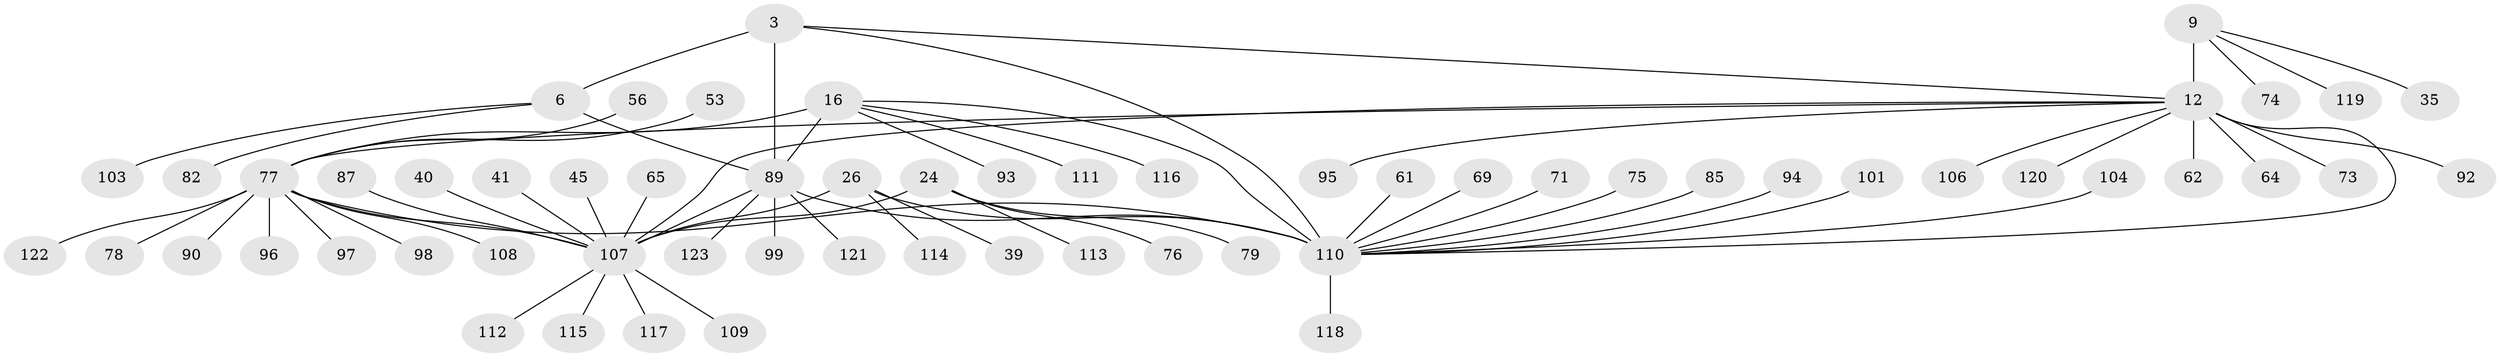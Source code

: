 // original degree distribution, {10: 0.032520325203252036, 6: 0.032520325203252036, 7: 0.04878048780487805, 9: 0.04878048780487805, 5: 0.008130081300813009, 8: 0.04878048780487805, 11: 0.024390243902439025, 4: 0.032520325203252036, 3: 0.032520325203252036, 1: 0.5691056910569106, 2: 0.12195121951219512}
// Generated by graph-tools (version 1.1) at 2025/57/03/04/25 21:57:47]
// undirected, 61 vertices, 69 edges
graph export_dot {
graph [start="1"]
  node [color=gray90,style=filled];
  3 [super="+2"];
  6 [super="+4"];
  9 [super="+7"];
  12 [super="+11+10"];
  16 [super="+15"];
  24 [super="+23"];
  26 [super="+25"];
  35;
  39;
  40;
  41;
  45;
  53;
  56;
  61;
  62;
  64;
  65;
  69;
  71;
  73;
  74;
  75 [super="+63"];
  76;
  77 [super="+18+37+46+48"];
  78;
  79;
  82;
  85;
  87;
  89 [super="+5+70+88"];
  90;
  92;
  93;
  94 [super="+86"];
  95;
  96;
  97;
  98;
  99 [super="+44"];
  101;
  103;
  104;
  106;
  107 [super="+33+60+21+80+38"];
  108;
  109;
  110 [super="+100+30+29+47+51+58+57+59"];
  111;
  112 [super="+43"];
  113 [super="+84"];
  114 [super="+81"];
  115;
  116;
  117 [super="+105"];
  118 [super="+66"];
  119 [super="+31+49+54"];
  120 [super="+83+91"];
  121 [super="+102"];
  122;
  123;
  3 -- 6 [weight=4];
  3 -- 110;
  3 -- 12;
  3 -- 89 [weight=4];
  6 -- 82;
  6 -- 103;
  6 -- 89 [weight=4];
  9 -- 12 [weight=8];
  9 -- 74;
  9 -- 35;
  9 -- 119;
  12 -- 73;
  12 -- 92;
  12 -- 95;
  12 -- 106;
  12 -- 110 [weight=3];
  12 -- 64;
  12 -- 120;
  12 -- 62;
  12 -- 77;
  12 -- 107;
  16 -- 93;
  16 -- 116;
  16 -- 111;
  16 -- 110;
  16 -- 77 [weight=8];
  16 -- 89;
  24 -- 76;
  24 -- 79;
  24 -- 113;
  24 -- 107 [weight=8];
  26 -- 39;
  26 -- 107 [weight=2];
  26 -- 114;
  26 -- 110 [weight=9];
  40 -- 107;
  41 -- 107;
  45 -- 107;
  53 -- 77;
  56 -- 77;
  61 -- 110;
  65 -- 107;
  69 -- 110;
  71 -- 110;
  75 -- 110;
  77 -- 78;
  77 -- 90;
  77 -- 96;
  77 -- 97;
  77 -- 98;
  77 -- 108;
  77 -- 110 [weight=2];
  77 -- 122;
  77 -- 107 [weight=2];
  85 -- 110;
  87 -- 107;
  89 -- 99;
  89 -- 107 [weight=2];
  89 -- 110;
  89 -- 121;
  89 -- 123;
  94 -- 110;
  101 -- 110;
  104 -- 110;
  107 -- 112;
  107 -- 109;
  107 -- 115;
  107 -- 117;
  110 -- 118;
}

